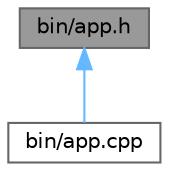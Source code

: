 digraph "bin/app.h"
{
 // LATEX_PDF_SIZE
  bgcolor="transparent";
  edge [fontname=Helvetica,fontsize=10,labelfontname=Helvetica,labelfontsize=10];
  node [fontname=Helvetica,fontsize=10,shape=box,height=0.2,width=0.4];
  Node1 [id="Node000001",label="bin/app.h",height=0.2,width=0.4,color="gray40", fillcolor="grey60", style="filled", fontcolor="black",tooltip="Header file for App class."];
  Node1 -> Node2 [id="edge1_Node000001_Node000002",dir="back",color="steelblue1",style="solid",tooltip=" "];
  Node2 [id="Node000002",label="bin/app.cpp",height=0.2,width=0.4,color="grey40", fillcolor="white", style="filled",URL="$app_8cpp.html",tooltip="Implementation of App class."];
}
